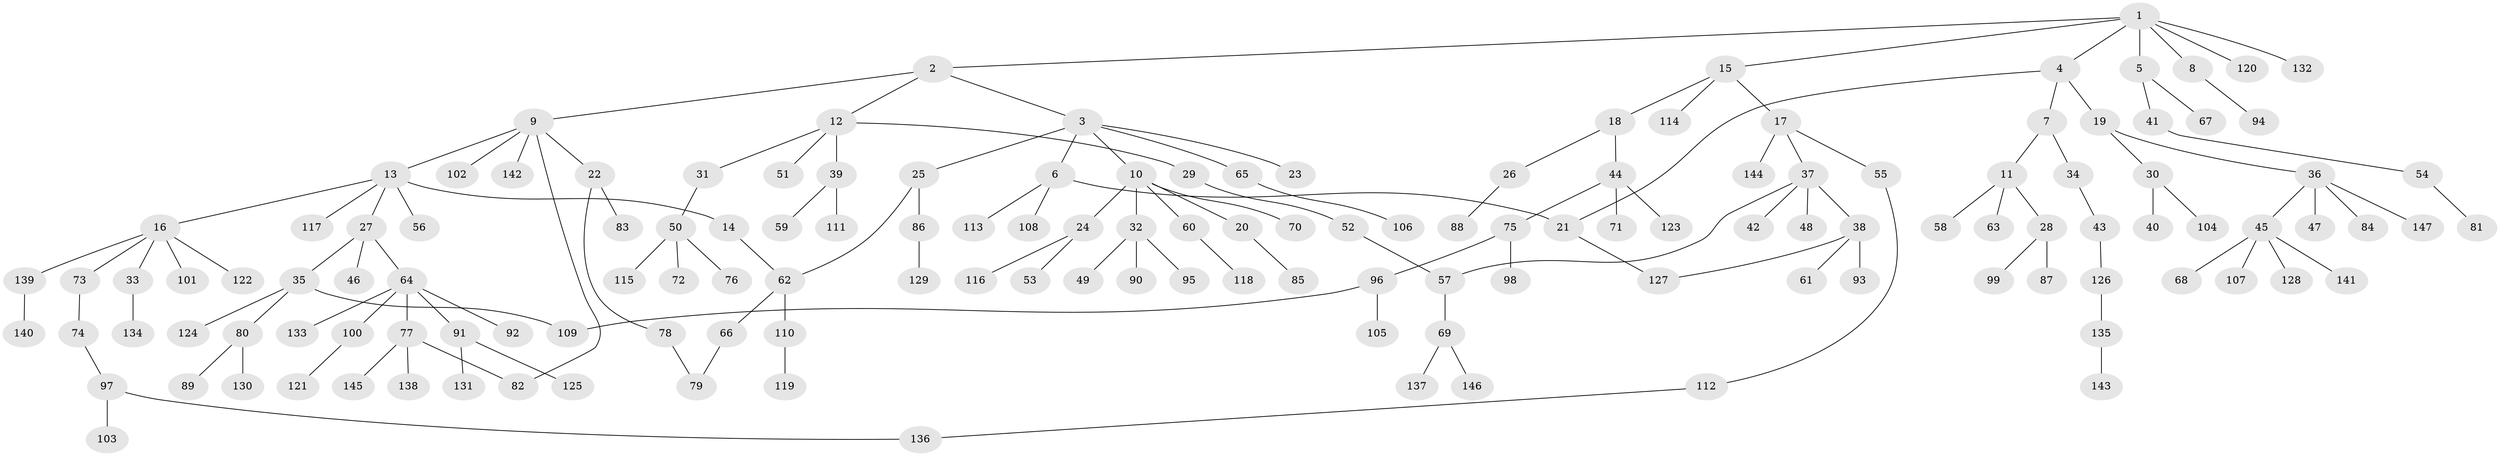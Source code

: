 // Generated by graph-tools (version 1.1) at 2025/00/03/09/25 03:00:56]
// undirected, 147 vertices, 154 edges
graph export_dot {
graph [start="1"]
  node [color=gray90,style=filled];
  1;
  2;
  3;
  4;
  5;
  6;
  7;
  8;
  9;
  10;
  11;
  12;
  13;
  14;
  15;
  16;
  17;
  18;
  19;
  20;
  21;
  22;
  23;
  24;
  25;
  26;
  27;
  28;
  29;
  30;
  31;
  32;
  33;
  34;
  35;
  36;
  37;
  38;
  39;
  40;
  41;
  42;
  43;
  44;
  45;
  46;
  47;
  48;
  49;
  50;
  51;
  52;
  53;
  54;
  55;
  56;
  57;
  58;
  59;
  60;
  61;
  62;
  63;
  64;
  65;
  66;
  67;
  68;
  69;
  70;
  71;
  72;
  73;
  74;
  75;
  76;
  77;
  78;
  79;
  80;
  81;
  82;
  83;
  84;
  85;
  86;
  87;
  88;
  89;
  90;
  91;
  92;
  93;
  94;
  95;
  96;
  97;
  98;
  99;
  100;
  101;
  102;
  103;
  104;
  105;
  106;
  107;
  108;
  109;
  110;
  111;
  112;
  113;
  114;
  115;
  116;
  117;
  118;
  119;
  120;
  121;
  122;
  123;
  124;
  125;
  126;
  127;
  128;
  129;
  130;
  131;
  132;
  133;
  134;
  135;
  136;
  137;
  138;
  139;
  140;
  141;
  142;
  143;
  144;
  145;
  146;
  147;
  1 -- 2;
  1 -- 4;
  1 -- 5;
  1 -- 8;
  1 -- 15;
  1 -- 120;
  1 -- 132;
  2 -- 3;
  2 -- 9;
  2 -- 12;
  3 -- 6;
  3 -- 10;
  3 -- 23;
  3 -- 25;
  3 -- 65;
  4 -- 7;
  4 -- 19;
  4 -- 21;
  5 -- 41;
  5 -- 67;
  6 -- 108;
  6 -- 113;
  6 -- 21;
  7 -- 11;
  7 -- 34;
  8 -- 94;
  9 -- 13;
  9 -- 22;
  9 -- 102;
  9 -- 142;
  9 -- 82;
  10 -- 20;
  10 -- 24;
  10 -- 32;
  10 -- 60;
  10 -- 70;
  11 -- 28;
  11 -- 58;
  11 -- 63;
  12 -- 29;
  12 -- 31;
  12 -- 39;
  12 -- 51;
  13 -- 14;
  13 -- 16;
  13 -- 27;
  13 -- 56;
  13 -- 117;
  14 -- 62;
  15 -- 17;
  15 -- 18;
  15 -- 114;
  16 -- 33;
  16 -- 73;
  16 -- 101;
  16 -- 122;
  16 -- 139;
  17 -- 37;
  17 -- 55;
  17 -- 144;
  18 -- 26;
  18 -- 44;
  19 -- 30;
  19 -- 36;
  20 -- 85;
  21 -- 127;
  22 -- 78;
  22 -- 83;
  24 -- 53;
  24 -- 116;
  25 -- 86;
  25 -- 62;
  26 -- 88;
  27 -- 35;
  27 -- 46;
  27 -- 64;
  28 -- 87;
  28 -- 99;
  29 -- 52;
  30 -- 40;
  30 -- 104;
  31 -- 50;
  32 -- 49;
  32 -- 90;
  32 -- 95;
  33 -- 134;
  34 -- 43;
  35 -- 80;
  35 -- 109;
  35 -- 124;
  36 -- 45;
  36 -- 47;
  36 -- 84;
  36 -- 147;
  37 -- 38;
  37 -- 42;
  37 -- 48;
  37 -- 57;
  38 -- 61;
  38 -- 93;
  38 -- 127;
  39 -- 59;
  39 -- 111;
  41 -- 54;
  43 -- 126;
  44 -- 71;
  44 -- 75;
  44 -- 123;
  45 -- 68;
  45 -- 107;
  45 -- 128;
  45 -- 141;
  50 -- 72;
  50 -- 76;
  50 -- 115;
  52 -- 57;
  54 -- 81;
  55 -- 112;
  57 -- 69;
  60 -- 118;
  62 -- 66;
  62 -- 110;
  64 -- 77;
  64 -- 91;
  64 -- 92;
  64 -- 100;
  64 -- 133;
  65 -- 106;
  66 -- 79;
  69 -- 137;
  69 -- 146;
  73 -- 74;
  74 -- 97;
  75 -- 96;
  75 -- 98;
  77 -- 82;
  77 -- 138;
  77 -- 145;
  78 -- 79;
  80 -- 89;
  80 -- 130;
  86 -- 129;
  91 -- 125;
  91 -- 131;
  96 -- 105;
  96 -- 109;
  97 -- 103;
  97 -- 136;
  100 -- 121;
  110 -- 119;
  112 -- 136;
  126 -- 135;
  135 -- 143;
  139 -- 140;
}
